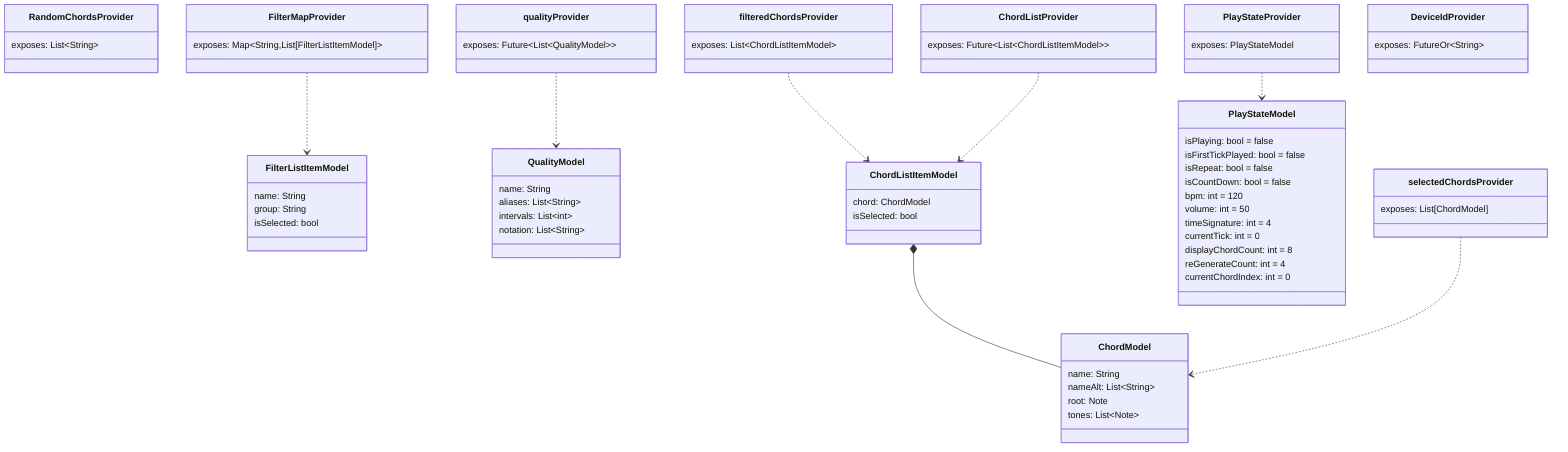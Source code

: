 classDiagram

%% Models
    class FilterListItemModel{
        name: String
        group: String
        isSelected: bool
    }
    class QualityModel{
        name: String
        aliases: List~String~
        intervals: List~int~
        notation: List~String~
    }
    class ChordModel{
        name: String
        nameAlt: List~String~
        root: Note
        tones: List~Note~
    }
    class ChordListItemModel{
        chord: ChordModel
        isSelected: bool
    }
    class PlayStateModel{
        isPlaying: bool = false
        isFirstTickPlayed: bool = false
        isRepeat: bool = false
        isCountDown: bool = false
        bpm: int = 120
        volume: int = 50
        timeSignature: int = 4
        currentTick: int = 0
        displayChordCount: int = 8
        reGenerateCount: int = 4
        currentChordIndex: int = 0
    }

%% Providers
    class selectedChordsProvider{
        exposes: List[ChordModel]
    }
    class RandomChordsProvider{
        exposes: List~String~
    }
    class filteredChordsProvider{
        exposes: List~ChordListItemModel~
    }
    class FilterMapProvider{
        exposes: Map~String,List[FilterListItemModel]~
    }
    class PlayStateProvider{
        exposes: PlayStateModel
    }
    class qualityProvider{
        exposes: Future~List~QualityModel~~
    }
    class ChordListProvider{
        exposes: Future~List~ChordListItemModel~~
    }
    class DeviceIdProvider{
        exposes: FutureOr~String~
    }

%% Relationships
    ChordListItemModel *-- ChordModel
    selectedChordsProvider ..> ChordModel
    filteredChordsProvider ..> ChordListItemModel
    FilterMapProvider ..> FilterListItemModel
    PlayStateProvider ..> PlayStateModel
    qualityProvider ..> QualityModel
    ChordListProvider ..> ChordListItemModel
